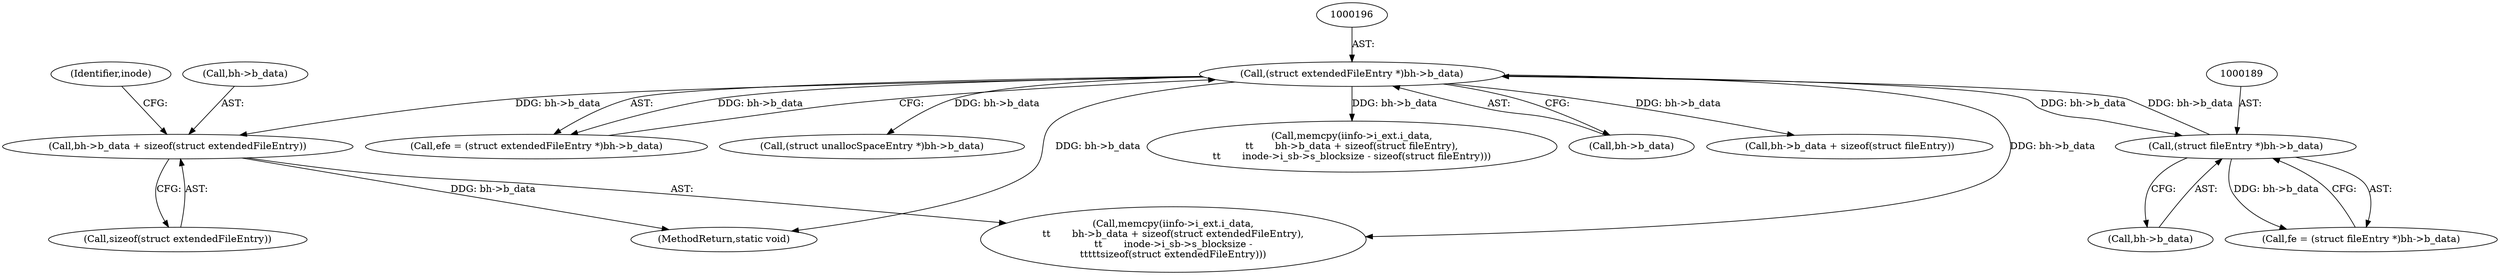 digraph "0_linux_c03aa9f6e1f938618e6db2e23afef0574efeeb65@pointer" {
"1000416" [label="(Call,bh->b_data + sizeof(struct extendedFileEntry))"];
"1000195" [label="(Call,(struct extendedFileEntry *)bh->b_data)"];
"1000188" [label="(Call,(struct fileEntry *)bh->b_data)"];
"1000190" [label="(Call,bh->b_data)"];
"1000416" [label="(Call,bh->b_data + sizeof(struct extendedFileEntry))"];
"1000193" [label="(Call,efe = (struct extendedFileEntry *)bh->b_data)"];
"1000425" [label="(Identifier,inode)"];
"1000186" [label="(Call,fe = (struct fileEntry *)bh->b_data)"];
"1000513" [label="(Call,(struct unallocSpaceEntry *)bh->b_data)"];
"1001145" [label="(MethodReturn,static void)"];
"1000410" [label="(Call,memcpy(iinfo->i_ext.i_data,\n\t\t       bh->b_data + sizeof(struct extendedFileEntry),\n\t\t       inode->i_sb->s_blocksize -\n\t\t\t\t\tsizeof(struct extendedFileEntry)))"];
"1000466" [label="(Call,memcpy(iinfo->i_ext.i_data,\n\t\t       bh->b_data + sizeof(struct fileEntry),\n\t\t       inode->i_sb->s_blocksize - sizeof(struct fileEntry)))"];
"1000197" [label="(Call,bh->b_data)"];
"1000195" [label="(Call,(struct extendedFileEntry *)bh->b_data)"];
"1000420" [label="(Call,sizeof(struct extendedFileEntry))"];
"1000188" [label="(Call,(struct fileEntry *)bh->b_data)"];
"1000417" [label="(Call,bh->b_data)"];
"1000472" [label="(Call,bh->b_data + sizeof(struct fileEntry))"];
"1000416" -> "1000410"  [label="AST: "];
"1000416" -> "1000420"  [label="CFG: "];
"1000417" -> "1000416"  [label="AST: "];
"1000420" -> "1000416"  [label="AST: "];
"1000425" -> "1000416"  [label="CFG: "];
"1000416" -> "1001145"  [label="DDG: bh->b_data"];
"1000195" -> "1000416"  [label="DDG: bh->b_data"];
"1000195" -> "1000193"  [label="AST: "];
"1000195" -> "1000197"  [label="CFG: "];
"1000196" -> "1000195"  [label="AST: "];
"1000197" -> "1000195"  [label="AST: "];
"1000193" -> "1000195"  [label="CFG: "];
"1000195" -> "1001145"  [label="DDG: bh->b_data"];
"1000195" -> "1000188"  [label="DDG: bh->b_data"];
"1000195" -> "1000193"  [label="DDG: bh->b_data"];
"1000188" -> "1000195"  [label="DDG: bh->b_data"];
"1000195" -> "1000410"  [label="DDG: bh->b_data"];
"1000195" -> "1000466"  [label="DDG: bh->b_data"];
"1000195" -> "1000472"  [label="DDG: bh->b_data"];
"1000195" -> "1000513"  [label="DDG: bh->b_data"];
"1000188" -> "1000186"  [label="AST: "];
"1000188" -> "1000190"  [label="CFG: "];
"1000189" -> "1000188"  [label="AST: "];
"1000190" -> "1000188"  [label="AST: "];
"1000186" -> "1000188"  [label="CFG: "];
"1000188" -> "1000186"  [label="DDG: bh->b_data"];
}
